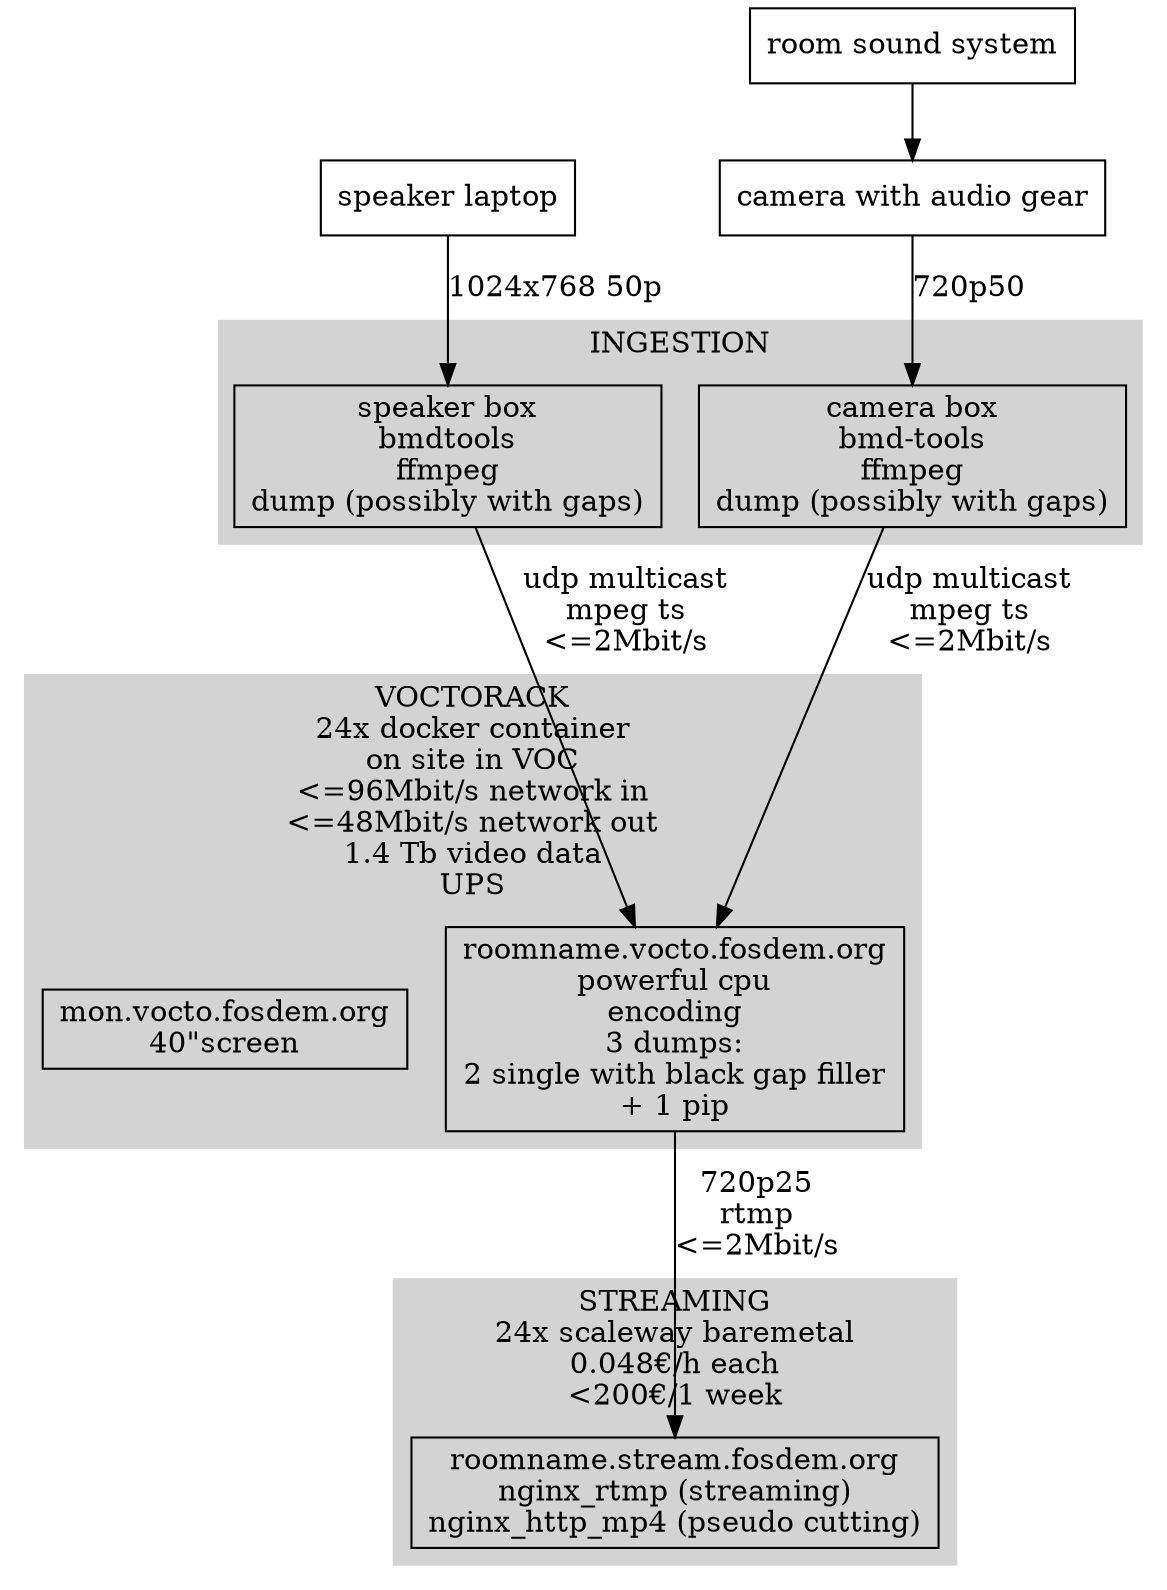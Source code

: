 digraph G {
	concentrate=true;
	node [shape=box];
	speaker_laptop [label="speaker laptop"];
	camera_with_audio_gear [label="camera with audio gear"];
	room_sound_system [label="room sound system"];

	subgraph fosdem_network {
		subgraph cluster_room {
			style=filled;
			color=lightgrey;
			node [style=filled];
			//parts
			cam_box [label="camera box\nbmd-tools\nffmpeg\ndump (possibly with gaps)", URL="https://github.com"];
			speaker_box [label="speaker box\nbmdtools\nffmpeg\ndump (possibly with gaps)", URL="https://github.com"];
			label = "INGESTION";
		}

		subgraph cluster_voc {
			style=filled;
			color=lightgrey;
			node [style=filled];
			//parts
			vocto1[label="roomname.vocto.fosdem.org\npowerful cpu\nencoding\n3 dumps:\n2 single with black gap filler\n+ 1 pip", URL="http://github.com"];
			voctomon[label="mon.vocto.fosdem.org\n40\"screen"];
			label = "VOCTORACK\n24x docker container\non site in VOC\n<=96Mbit/s network in\n<=48Mbit/s network out\n1.4 Tb video data\nUPS";
		}
		label = "FOSDEM network";
		style=filled;
		color=yellow;
	}

	subgraph cluster_stream {
		style=filled;
		color=lightgrey;
		node [style=filled];
		stream_vps [label="roomname.stream.fosdem.org\nnginx_rtmp (streaming)\nnginx_http_mp4 (pseudo cutting)"];
		label = "STREAMING\n24x scaleway baremetal\n0.048€/h each\n<200€/1 week";
	}

	room_sound_system -> camera_with_audio_gear;
	speaker_laptop -> speaker_box [label="1024x768 50p"];
	camera_with_audio_gear -> cam_box [label="720p50"];
	cam_box -> vocto1 [label="udp multicast\nmpeg ts\n<=2Mbit/s"];
        speaker_box -> vocto1 [label="udp multicast\nmpeg ts\n<=2Mbit/s"];
	vocto1 -> stream_vps [label="720p25\nrtmp\n<=2Mbit/s"];
}
